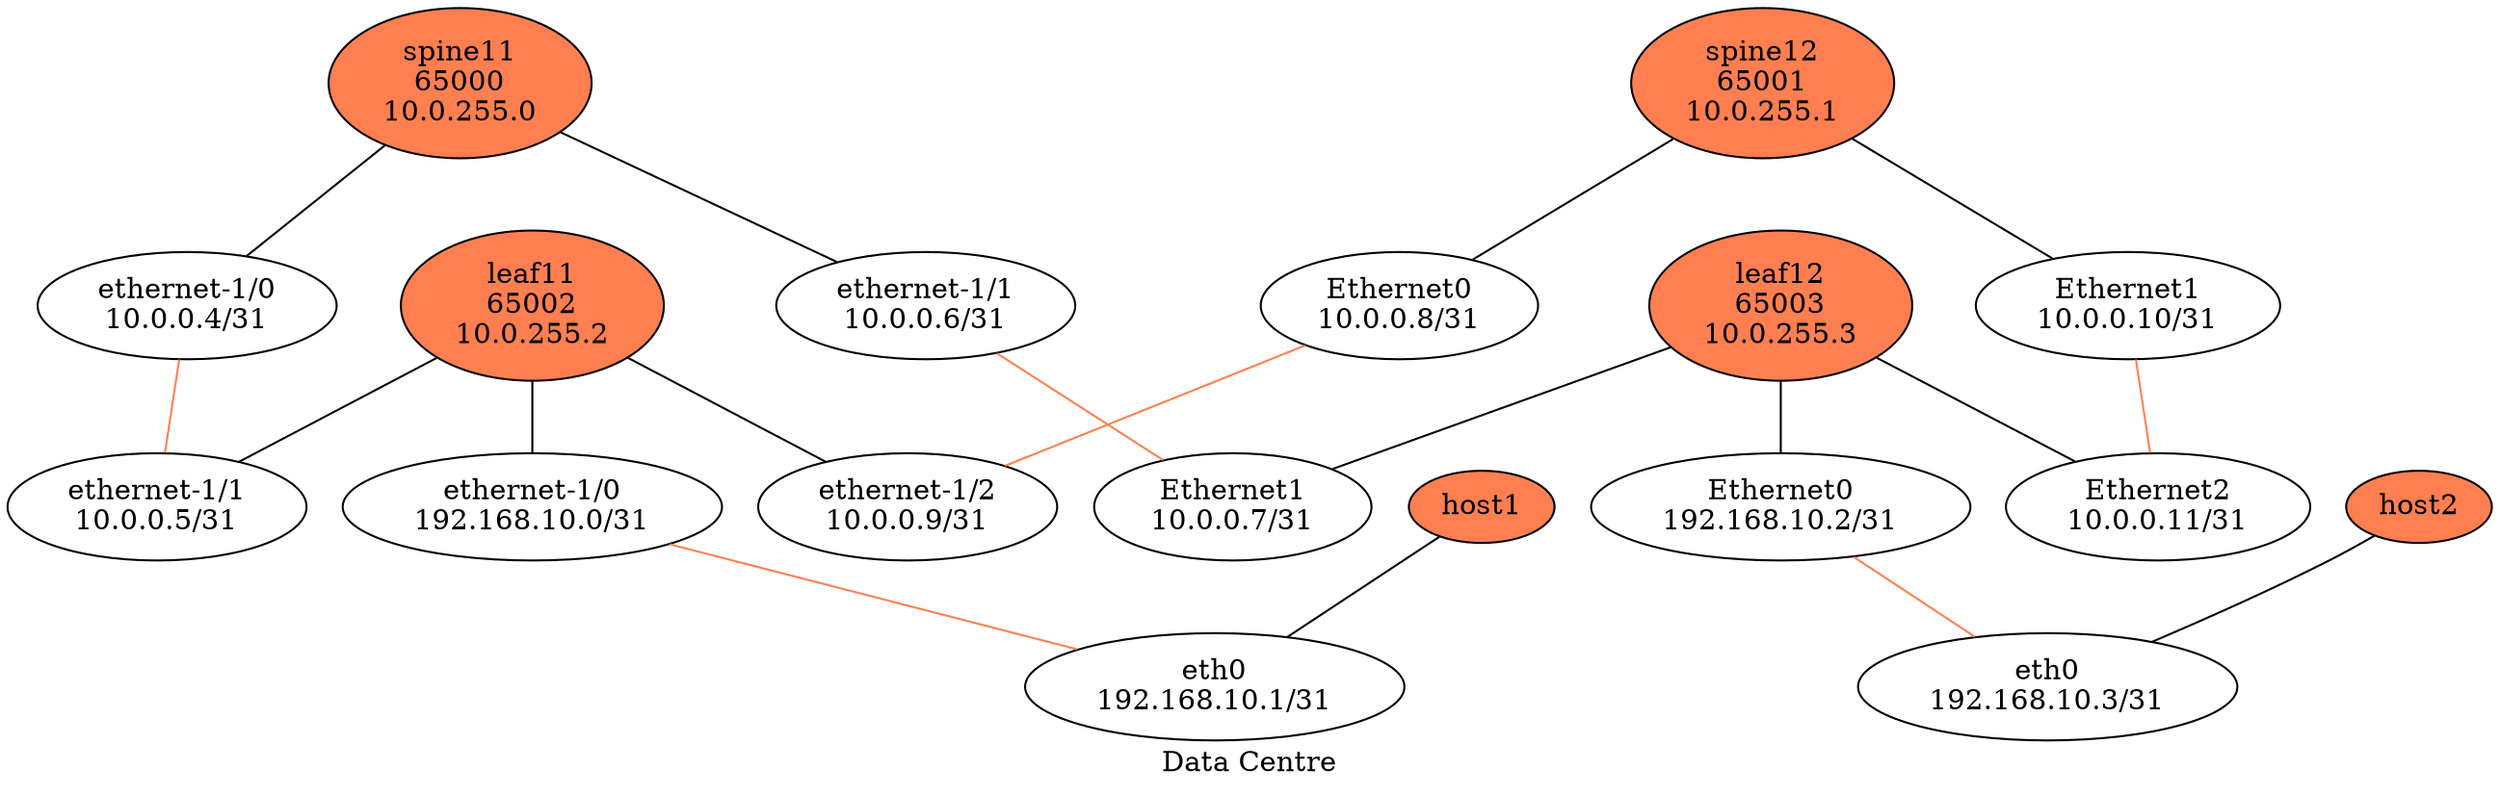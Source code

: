 strict graph "" {
	graph [label="Data Centre"];
	node [label="\N"];
	spine11	 [bgp_asn=65000,
		dev_role=spines,
		dev_type="nokia-srlinux",
		fillcolor=coral,
		label="spine11
65000
10.0.255.0",
		loopback="10.0.255.0",
		mac="00:dc:5e:01:01:00",
		pod=A,
		rank=4,
		style=filled];
	"iface-4"	 [dev_name="ethernet-1/0",
		dev_type=port,
		ipv4="10.0.0.4/31",
		label="ethernet-1/0
10.0.0.4/31",
		rank=5];
	spine11 -- "iface-4"	 [color=black,
		phy=port];
	"iface-6"	 [dev_name="ethernet-1/1",
		dev_type=port,
		ipv4="10.0.0.6/31",
		label="ethernet-1/1
10.0.0.6/31",
		rank=5];
	spine11 -- "iface-6"	 [color=black,
		phy=port];
	"iface-5"	 [dev_name="ethernet-1/1",
		dev_type=port,
		ipv4="10.0.0.5/31",
		label="ethernet-1/1
10.0.0.5/31",
		rank=6];
	"iface-4" -- "iface-5"	 [color=coral,
		linux_bridge=hs_br_4,
		phy=wire,
		role=dc];
	"iface-7"	 [dev_name=Ethernet1,
		dev_type=port,
		ipv4="10.0.0.7/31",
		label="Ethernet1
10.0.0.7/31",
		rank=6];
	"iface-6" -- "iface-7"	 [color=coral,
		linux_bridge=hs_br_6,
		phy=wire,
		role=dc];
	spine12	 [bgp_asn=65001,
		dev_role=spines,
		dev_type="microsoft-sonic",
		fillcolor=coral,
		label="spine12
65001
10.0.255.1",
		loopback="10.0.255.1",
		mac="00:dc:5e:01:01:01",
		pod=A,
		rank=4,
		style=filled,
		vlan_base=10];
	"iface-8"	 [dev_name=Ethernet0,
		dev_type=port,
		ipv4="10.0.0.8/31",
		label="Ethernet0
10.0.0.8/31",
		rank=5];
	spine12 -- "iface-8"	 [color=black,
		phy=port];
	"iface-10"	 [dev_name=Ethernet1,
		dev_type=port,
		ipv4="10.0.0.10/31",
		label="Ethernet1
10.0.0.10/31",
		rank=5];
	spine12 -- "iface-10"	 [color=black,
		phy=port];
	"iface-9"	 [dev_name="ethernet-1/2",
		dev_type=port,
		ipv4="10.0.0.9/31",
		label="ethernet-1/2
10.0.0.9/31",
		rank=6];
	"iface-8" -- "iface-9"	 [color=coral,
		linux_bridge=hs_br_8,
		phy=wire,
		role=dc];
	"iface-11"	 [dev_name=Ethernet2,
		dev_type=port,
		ipv4="10.0.0.11/31",
		label="Ethernet2
10.0.0.11/31",
		rank=6];
	"iface-10" -- "iface-11"	 [color=coral,
		linux_bridge=hs_br_10,
		phy=wire,
		role=dc];
	leaf11	 [bgp_asn=65002,
		dev_role=leafs,
		dev_type="nokia-srlinux",
		fillcolor=coral,
		label="leaf11
65002
10.0.255.2",
		loopback="10.0.255.2",
		mac="00:dc:5e:01:01:02",
		pod=A,
		rank=7,
		style=filled];
	"iface-0"	 [dev_name="ethernet-1/0",
		dev_type=port,
		ipv4="192.168.10.0/31",
		label="ethernet-1/0
192.168.10.0/31",
		rank=8];
	leaf11 -- "iface-0"	 [color=black,
		phy=port];
	leaf11 -- "iface-5"	 [color=black,
		phy=port];
	leaf11 -- "iface-9"	 [color=black,
		phy=port];
	"iface-1"	 [dev_name=eth0,
		dev_type=port,
		ipv4="192.168.10.1/31",
		label="eth0
192.168.10.1/31",
		rank=9];
	"iface-0" -- "iface-1"	 [color=coral,
		linux_bridge=hs_br_0,
		phy=wire,
		role=customer];
	leaf12	 [bgp_asn=65003,
		dev_role=leafs,
		dev_type="microsoft-sonic",
		fillcolor=coral,
		label="leaf12
65003
10.0.255.3",
		loopback="10.0.255.3",
		mac="00:dc:5e:01:01:03",
		pod=A,
		rank=7,
		style=filled,
		vlan_base=30];
	"iface-2"	 [dev_name=Ethernet0,
		dev_type=port,
		ipv4="192.168.10.2/31",
		label="Ethernet0
192.168.10.2/31",
		rank=8];
	leaf12 -- "iface-2"	 [color=black,
		phy=port];
	leaf12 -- "iface-7"	 [color=black,
		phy=port];
	leaf12 -- "iface-11"	 [color=black,
		phy=port];
	"iface-3"	 [dev_name=eth0,
		dev_type=port,
		ipv4="192.168.10.3/31",
		label="eth0
192.168.10.3/31",
		rank=9];
	"iface-2" -- "iface-3"	 [color=coral,
		linux_bridge=hs_br_2,
		phy=wire,
		role=customer];
	host1	 [dev_role=hosts,
		dev_type=ubuntu,
		fillcolor=coral,
		pod=A,
		rank=10,
		style=filled];
	host1 -- "iface-1"	 [color=black,
		phy=port];
	host2	 [dev_role=hosts,
		dev_type=ubuntu,
		fillcolor=coral,
		pod=A,
		rank=10,
		style=filled];
	host2 -- "iface-3"	 [color=black,
		phy=port];
}
